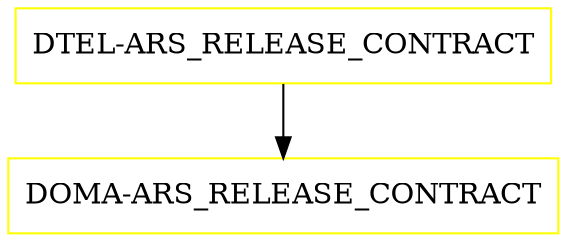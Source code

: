 digraph G {
  "DTEL-ARS_RELEASE_CONTRACT" [shape=box,color=yellow];
  "DOMA-ARS_RELEASE_CONTRACT" [shape=box,color=yellow,URL="./DOMA_ARS_RELEASE_CONTRACT.html"];
  "DTEL-ARS_RELEASE_CONTRACT" -> "DOMA-ARS_RELEASE_CONTRACT";
}
